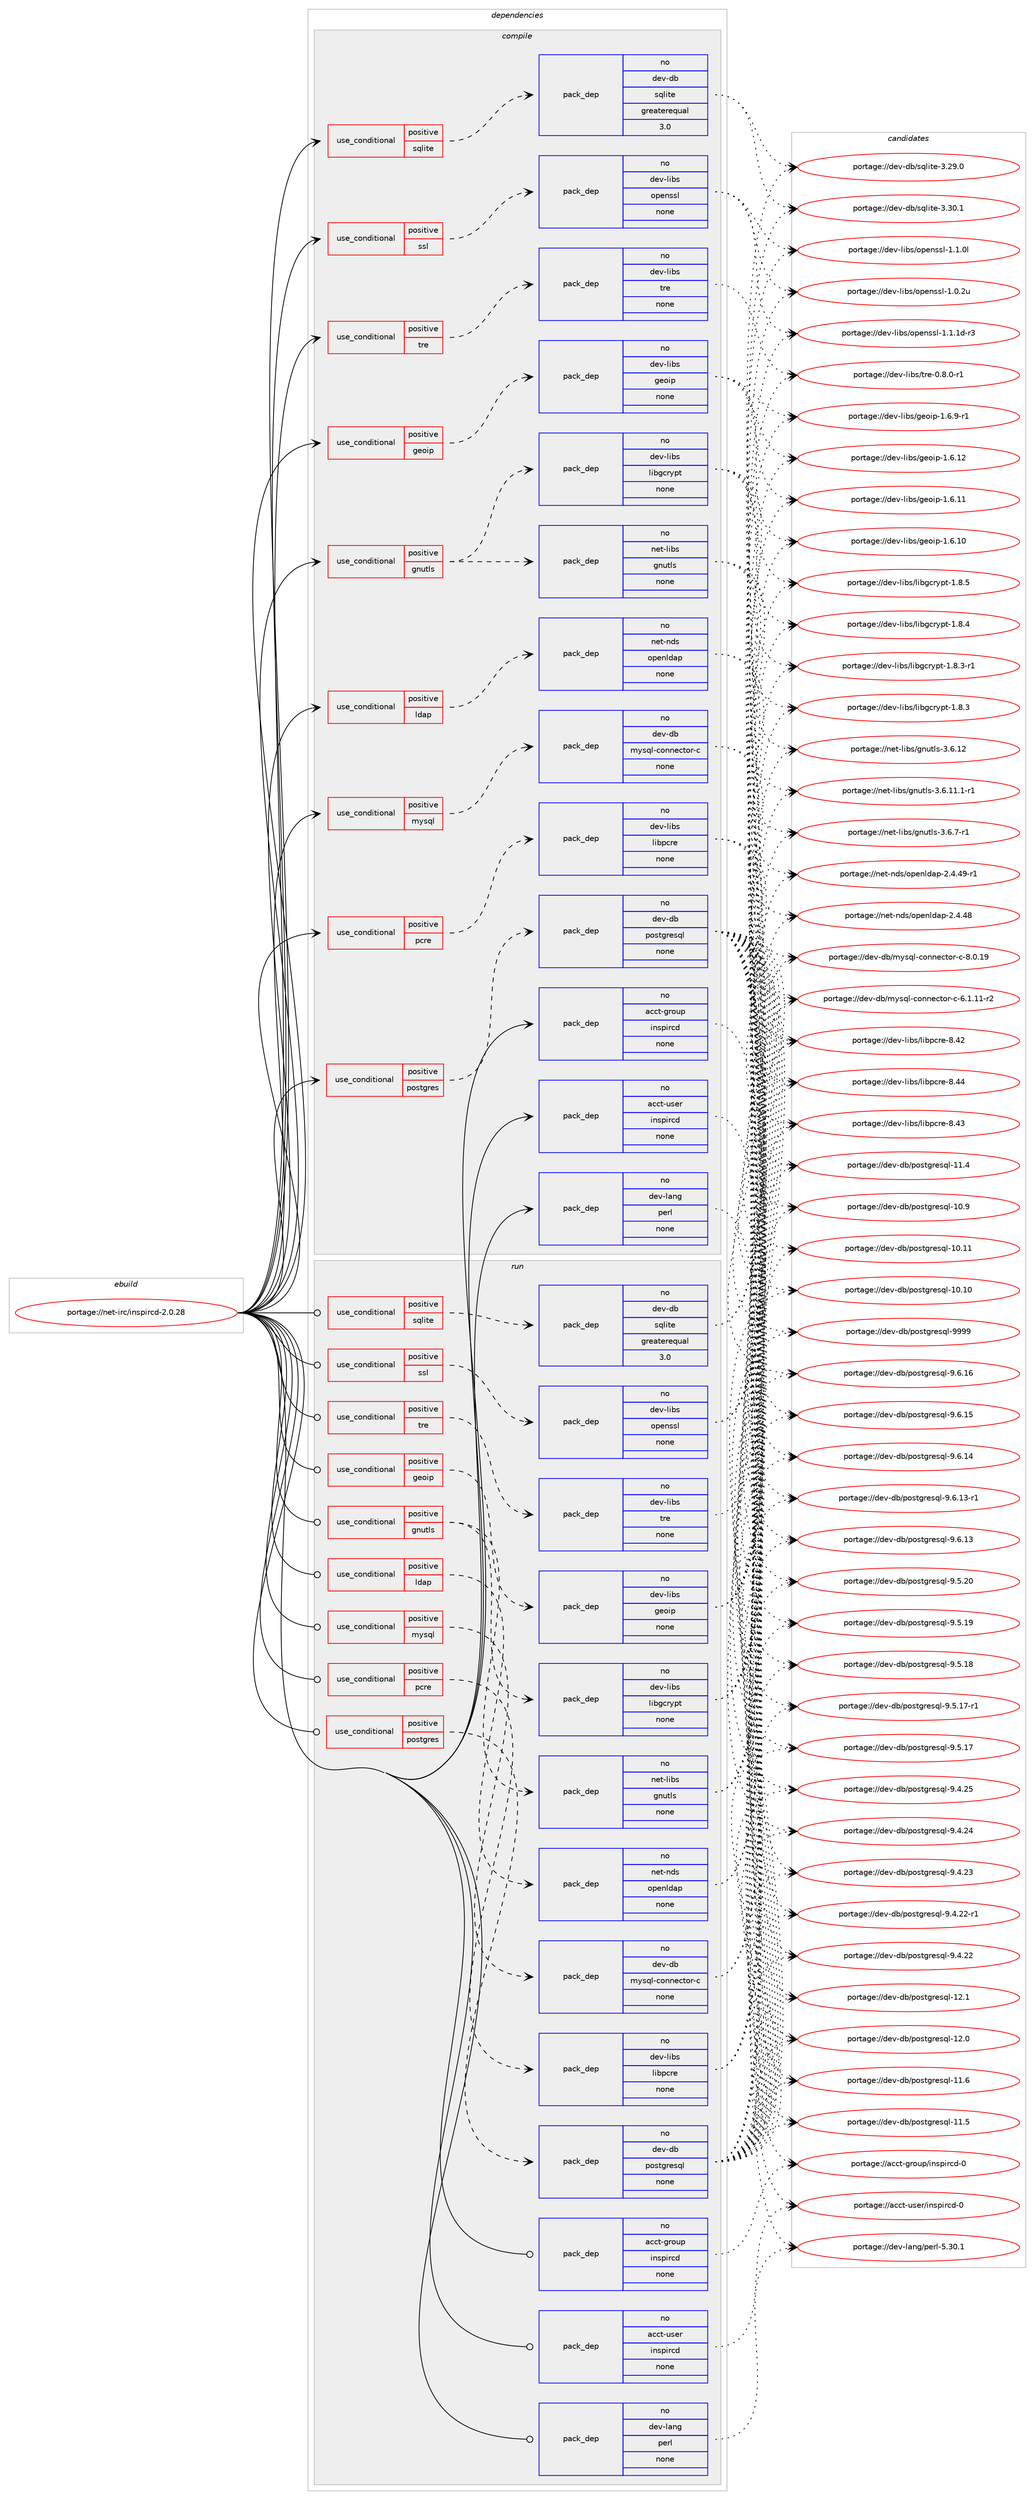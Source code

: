 digraph prolog {

# *************
# Graph options
# *************

newrank=true;
concentrate=true;
compound=true;
graph [rankdir=LR,fontname=Helvetica,fontsize=10,ranksep=1.5];#, ranksep=2.5, nodesep=0.2];
edge  [arrowhead=vee];
node  [fontname=Helvetica,fontsize=10];

# **********
# The ebuild
# **********

subgraph cluster_leftcol {
color=gray;
rank=same;
label=<<i>ebuild</i>>;
id [label="portage://net-irc/inspircd-2.0.28", color=red, width=4, href="../net-irc/inspircd-2.0.28.svg"];
}

# ****************
# The dependencies
# ****************

subgraph cluster_midcol {
color=gray;
label=<<i>dependencies</i>>;
subgraph cluster_compile {
fillcolor="#eeeeee";
style=filled;
label=<<i>compile</i>>;
subgraph cond31102 {
dependency143105 [label=<<TABLE BORDER="0" CELLBORDER="1" CELLSPACING="0" CELLPADDING="4"><TR><TD ROWSPAN="3" CELLPADDING="10">use_conditional</TD></TR><TR><TD>positive</TD></TR><TR><TD>geoip</TD></TR></TABLE>>, shape=none, color=red];
subgraph pack109653 {
dependency143106 [label=<<TABLE BORDER="0" CELLBORDER="1" CELLSPACING="0" CELLPADDING="4" WIDTH="220"><TR><TD ROWSPAN="6" CELLPADDING="30">pack_dep</TD></TR><TR><TD WIDTH="110">no</TD></TR><TR><TD>dev-libs</TD></TR><TR><TD>geoip</TD></TR><TR><TD>none</TD></TR><TR><TD></TD></TR></TABLE>>, shape=none, color=blue];
}
dependency143105:e -> dependency143106:w [weight=20,style="dashed",arrowhead="vee"];
}
id:e -> dependency143105:w [weight=20,style="solid",arrowhead="vee"];
subgraph cond31103 {
dependency143107 [label=<<TABLE BORDER="0" CELLBORDER="1" CELLSPACING="0" CELLPADDING="4"><TR><TD ROWSPAN="3" CELLPADDING="10">use_conditional</TD></TR><TR><TD>positive</TD></TR><TR><TD>gnutls</TD></TR></TABLE>>, shape=none, color=red];
subgraph pack109654 {
dependency143108 [label=<<TABLE BORDER="0" CELLBORDER="1" CELLSPACING="0" CELLPADDING="4" WIDTH="220"><TR><TD ROWSPAN="6" CELLPADDING="30">pack_dep</TD></TR><TR><TD WIDTH="110">no</TD></TR><TR><TD>net-libs</TD></TR><TR><TD>gnutls</TD></TR><TR><TD>none</TD></TR><TR><TD></TD></TR></TABLE>>, shape=none, color=blue];
}
dependency143107:e -> dependency143108:w [weight=20,style="dashed",arrowhead="vee"];
subgraph pack109655 {
dependency143109 [label=<<TABLE BORDER="0" CELLBORDER="1" CELLSPACING="0" CELLPADDING="4" WIDTH="220"><TR><TD ROWSPAN="6" CELLPADDING="30">pack_dep</TD></TR><TR><TD WIDTH="110">no</TD></TR><TR><TD>dev-libs</TD></TR><TR><TD>libgcrypt</TD></TR><TR><TD>none</TD></TR><TR><TD></TD></TR></TABLE>>, shape=none, color=blue];
}
dependency143107:e -> dependency143109:w [weight=20,style="dashed",arrowhead="vee"];
}
id:e -> dependency143107:w [weight=20,style="solid",arrowhead="vee"];
subgraph cond31104 {
dependency143110 [label=<<TABLE BORDER="0" CELLBORDER="1" CELLSPACING="0" CELLPADDING="4"><TR><TD ROWSPAN="3" CELLPADDING="10">use_conditional</TD></TR><TR><TD>positive</TD></TR><TR><TD>ldap</TD></TR></TABLE>>, shape=none, color=red];
subgraph pack109656 {
dependency143111 [label=<<TABLE BORDER="0" CELLBORDER="1" CELLSPACING="0" CELLPADDING="4" WIDTH="220"><TR><TD ROWSPAN="6" CELLPADDING="30">pack_dep</TD></TR><TR><TD WIDTH="110">no</TD></TR><TR><TD>net-nds</TD></TR><TR><TD>openldap</TD></TR><TR><TD>none</TD></TR><TR><TD></TD></TR></TABLE>>, shape=none, color=blue];
}
dependency143110:e -> dependency143111:w [weight=20,style="dashed",arrowhead="vee"];
}
id:e -> dependency143110:w [weight=20,style="solid",arrowhead="vee"];
subgraph cond31105 {
dependency143112 [label=<<TABLE BORDER="0" CELLBORDER="1" CELLSPACING="0" CELLPADDING="4"><TR><TD ROWSPAN="3" CELLPADDING="10">use_conditional</TD></TR><TR><TD>positive</TD></TR><TR><TD>mysql</TD></TR></TABLE>>, shape=none, color=red];
subgraph pack109657 {
dependency143113 [label=<<TABLE BORDER="0" CELLBORDER="1" CELLSPACING="0" CELLPADDING="4" WIDTH="220"><TR><TD ROWSPAN="6" CELLPADDING="30">pack_dep</TD></TR><TR><TD WIDTH="110">no</TD></TR><TR><TD>dev-db</TD></TR><TR><TD>mysql-connector-c</TD></TR><TR><TD>none</TD></TR><TR><TD></TD></TR></TABLE>>, shape=none, color=blue];
}
dependency143112:e -> dependency143113:w [weight=20,style="dashed",arrowhead="vee"];
}
id:e -> dependency143112:w [weight=20,style="solid",arrowhead="vee"];
subgraph cond31106 {
dependency143114 [label=<<TABLE BORDER="0" CELLBORDER="1" CELLSPACING="0" CELLPADDING="4"><TR><TD ROWSPAN="3" CELLPADDING="10">use_conditional</TD></TR><TR><TD>positive</TD></TR><TR><TD>pcre</TD></TR></TABLE>>, shape=none, color=red];
subgraph pack109658 {
dependency143115 [label=<<TABLE BORDER="0" CELLBORDER="1" CELLSPACING="0" CELLPADDING="4" WIDTH="220"><TR><TD ROWSPAN="6" CELLPADDING="30">pack_dep</TD></TR><TR><TD WIDTH="110">no</TD></TR><TR><TD>dev-libs</TD></TR><TR><TD>libpcre</TD></TR><TR><TD>none</TD></TR><TR><TD></TD></TR></TABLE>>, shape=none, color=blue];
}
dependency143114:e -> dependency143115:w [weight=20,style="dashed",arrowhead="vee"];
}
id:e -> dependency143114:w [weight=20,style="solid",arrowhead="vee"];
subgraph cond31107 {
dependency143116 [label=<<TABLE BORDER="0" CELLBORDER="1" CELLSPACING="0" CELLPADDING="4"><TR><TD ROWSPAN="3" CELLPADDING="10">use_conditional</TD></TR><TR><TD>positive</TD></TR><TR><TD>postgres</TD></TR></TABLE>>, shape=none, color=red];
subgraph pack109659 {
dependency143117 [label=<<TABLE BORDER="0" CELLBORDER="1" CELLSPACING="0" CELLPADDING="4" WIDTH="220"><TR><TD ROWSPAN="6" CELLPADDING="30">pack_dep</TD></TR><TR><TD WIDTH="110">no</TD></TR><TR><TD>dev-db</TD></TR><TR><TD>postgresql</TD></TR><TR><TD>none</TD></TR><TR><TD></TD></TR></TABLE>>, shape=none, color=blue];
}
dependency143116:e -> dependency143117:w [weight=20,style="dashed",arrowhead="vee"];
}
id:e -> dependency143116:w [weight=20,style="solid",arrowhead="vee"];
subgraph cond31108 {
dependency143118 [label=<<TABLE BORDER="0" CELLBORDER="1" CELLSPACING="0" CELLPADDING="4"><TR><TD ROWSPAN="3" CELLPADDING="10">use_conditional</TD></TR><TR><TD>positive</TD></TR><TR><TD>sqlite</TD></TR></TABLE>>, shape=none, color=red];
subgraph pack109660 {
dependency143119 [label=<<TABLE BORDER="0" CELLBORDER="1" CELLSPACING="0" CELLPADDING="4" WIDTH="220"><TR><TD ROWSPAN="6" CELLPADDING="30">pack_dep</TD></TR><TR><TD WIDTH="110">no</TD></TR><TR><TD>dev-db</TD></TR><TR><TD>sqlite</TD></TR><TR><TD>greaterequal</TD></TR><TR><TD>3.0</TD></TR></TABLE>>, shape=none, color=blue];
}
dependency143118:e -> dependency143119:w [weight=20,style="dashed",arrowhead="vee"];
}
id:e -> dependency143118:w [weight=20,style="solid",arrowhead="vee"];
subgraph cond31109 {
dependency143120 [label=<<TABLE BORDER="0" CELLBORDER="1" CELLSPACING="0" CELLPADDING="4"><TR><TD ROWSPAN="3" CELLPADDING="10">use_conditional</TD></TR><TR><TD>positive</TD></TR><TR><TD>ssl</TD></TR></TABLE>>, shape=none, color=red];
subgraph pack109661 {
dependency143121 [label=<<TABLE BORDER="0" CELLBORDER="1" CELLSPACING="0" CELLPADDING="4" WIDTH="220"><TR><TD ROWSPAN="6" CELLPADDING="30">pack_dep</TD></TR><TR><TD WIDTH="110">no</TD></TR><TR><TD>dev-libs</TD></TR><TR><TD>openssl</TD></TR><TR><TD>none</TD></TR><TR><TD></TD></TR></TABLE>>, shape=none, color=blue];
}
dependency143120:e -> dependency143121:w [weight=20,style="dashed",arrowhead="vee"];
}
id:e -> dependency143120:w [weight=20,style="solid",arrowhead="vee"];
subgraph cond31110 {
dependency143122 [label=<<TABLE BORDER="0" CELLBORDER="1" CELLSPACING="0" CELLPADDING="4"><TR><TD ROWSPAN="3" CELLPADDING="10">use_conditional</TD></TR><TR><TD>positive</TD></TR><TR><TD>tre</TD></TR></TABLE>>, shape=none, color=red];
subgraph pack109662 {
dependency143123 [label=<<TABLE BORDER="0" CELLBORDER="1" CELLSPACING="0" CELLPADDING="4" WIDTH="220"><TR><TD ROWSPAN="6" CELLPADDING="30">pack_dep</TD></TR><TR><TD WIDTH="110">no</TD></TR><TR><TD>dev-libs</TD></TR><TR><TD>tre</TD></TR><TR><TD>none</TD></TR><TR><TD></TD></TR></TABLE>>, shape=none, color=blue];
}
dependency143122:e -> dependency143123:w [weight=20,style="dashed",arrowhead="vee"];
}
id:e -> dependency143122:w [weight=20,style="solid",arrowhead="vee"];
subgraph pack109663 {
dependency143124 [label=<<TABLE BORDER="0" CELLBORDER="1" CELLSPACING="0" CELLPADDING="4" WIDTH="220"><TR><TD ROWSPAN="6" CELLPADDING="30">pack_dep</TD></TR><TR><TD WIDTH="110">no</TD></TR><TR><TD>acct-group</TD></TR><TR><TD>inspircd</TD></TR><TR><TD>none</TD></TR><TR><TD></TD></TR></TABLE>>, shape=none, color=blue];
}
id:e -> dependency143124:w [weight=20,style="solid",arrowhead="vee"];
subgraph pack109664 {
dependency143125 [label=<<TABLE BORDER="0" CELLBORDER="1" CELLSPACING="0" CELLPADDING="4" WIDTH="220"><TR><TD ROWSPAN="6" CELLPADDING="30">pack_dep</TD></TR><TR><TD WIDTH="110">no</TD></TR><TR><TD>acct-user</TD></TR><TR><TD>inspircd</TD></TR><TR><TD>none</TD></TR><TR><TD></TD></TR></TABLE>>, shape=none, color=blue];
}
id:e -> dependency143125:w [weight=20,style="solid",arrowhead="vee"];
subgraph pack109665 {
dependency143126 [label=<<TABLE BORDER="0" CELLBORDER="1" CELLSPACING="0" CELLPADDING="4" WIDTH="220"><TR><TD ROWSPAN="6" CELLPADDING="30">pack_dep</TD></TR><TR><TD WIDTH="110">no</TD></TR><TR><TD>dev-lang</TD></TR><TR><TD>perl</TD></TR><TR><TD>none</TD></TR><TR><TD></TD></TR></TABLE>>, shape=none, color=blue];
}
id:e -> dependency143126:w [weight=20,style="solid",arrowhead="vee"];
}
subgraph cluster_compileandrun {
fillcolor="#eeeeee";
style=filled;
label=<<i>compile and run</i>>;
}
subgraph cluster_run {
fillcolor="#eeeeee";
style=filled;
label=<<i>run</i>>;
subgraph cond31111 {
dependency143127 [label=<<TABLE BORDER="0" CELLBORDER="1" CELLSPACING="0" CELLPADDING="4"><TR><TD ROWSPAN="3" CELLPADDING="10">use_conditional</TD></TR><TR><TD>positive</TD></TR><TR><TD>geoip</TD></TR></TABLE>>, shape=none, color=red];
subgraph pack109666 {
dependency143128 [label=<<TABLE BORDER="0" CELLBORDER="1" CELLSPACING="0" CELLPADDING="4" WIDTH="220"><TR><TD ROWSPAN="6" CELLPADDING="30">pack_dep</TD></TR><TR><TD WIDTH="110">no</TD></TR><TR><TD>dev-libs</TD></TR><TR><TD>geoip</TD></TR><TR><TD>none</TD></TR><TR><TD></TD></TR></TABLE>>, shape=none, color=blue];
}
dependency143127:e -> dependency143128:w [weight=20,style="dashed",arrowhead="vee"];
}
id:e -> dependency143127:w [weight=20,style="solid",arrowhead="odot"];
subgraph cond31112 {
dependency143129 [label=<<TABLE BORDER="0" CELLBORDER="1" CELLSPACING="0" CELLPADDING="4"><TR><TD ROWSPAN="3" CELLPADDING="10">use_conditional</TD></TR><TR><TD>positive</TD></TR><TR><TD>gnutls</TD></TR></TABLE>>, shape=none, color=red];
subgraph pack109667 {
dependency143130 [label=<<TABLE BORDER="0" CELLBORDER="1" CELLSPACING="0" CELLPADDING="4" WIDTH="220"><TR><TD ROWSPAN="6" CELLPADDING="30">pack_dep</TD></TR><TR><TD WIDTH="110">no</TD></TR><TR><TD>net-libs</TD></TR><TR><TD>gnutls</TD></TR><TR><TD>none</TD></TR><TR><TD></TD></TR></TABLE>>, shape=none, color=blue];
}
dependency143129:e -> dependency143130:w [weight=20,style="dashed",arrowhead="vee"];
subgraph pack109668 {
dependency143131 [label=<<TABLE BORDER="0" CELLBORDER="1" CELLSPACING="0" CELLPADDING="4" WIDTH="220"><TR><TD ROWSPAN="6" CELLPADDING="30">pack_dep</TD></TR><TR><TD WIDTH="110">no</TD></TR><TR><TD>dev-libs</TD></TR><TR><TD>libgcrypt</TD></TR><TR><TD>none</TD></TR><TR><TD></TD></TR></TABLE>>, shape=none, color=blue];
}
dependency143129:e -> dependency143131:w [weight=20,style="dashed",arrowhead="vee"];
}
id:e -> dependency143129:w [weight=20,style="solid",arrowhead="odot"];
subgraph cond31113 {
dependency143132 [label=<<TABLE BORDER="0" CELLBORDER="1" CELLSPACING="0" CELLPADDING="4"><TR><TD ROWSPAN="3" CELLPADDING="10">use_conditional</TD></TR><TR><TD>positive</TD></TR><TR><TD>ldap</TD></TR></TABLE>>, shape=none, color=red];
subgraph pack109669 {
dependency143133 [label=<<TABLE BORDER="0" CELLBORDER="1" CELLSPACING="0" CELLPADDING="4" WIDTH="220"><TR><TD ROWSPAN="6" CELLPADDING="30">pack_dep</TD></TR><TR><TD WIDTH="110">no</TD></TR><TR><TD>net-nds</TD></TR><TR><TD>openldap</TD></TR><TR><TD>none</TD></TR><TR><TD></TD></TR></TABLE>>, shape=none, color=blue];
}
dependency143132:e -> dependency143133:w [weight=20,style="dashed",arrowhead="vee"];
}
id:e -> dependency143132:w [weight=20,style="solid",arrowhead="odot"];
subgraph cond31114 {
dependency143134 [label=<<TABLE BORDER="0" CELLBORDER="1" CELLSPACING="0" CELLPADDING="4"><TR><TD ROWSPAN="3" CELLPADDING="10">use_conditional</TD></TR><TR><TD>positive</TD></TR><TR><TD>mysql</TD></TR></TABLE>>, shape=none, color=red];
subgraph pack109670 {
dependency143135 [label=<<TABLE BORDER="0" CELLBORDER="1" CELLSPACING="0" CELLPADDING="4" WIDTH="220"><TR><TD ROWSPAN="6" CELLPADDING="30">pack_dep</TD></TR><TR><TD WIDTH="110">no</TD></TR><TR><TD>dev-db</TD></TR><TR><TD>mysql-connector-c</TD></TR><TR><TD>none</TD></TR><TR><TD></TD></TR></TABLE>>, shape=none, color=blue];
}
dependency143134:e -> dependency143135:w [weight=20,style="dashed",arrowhead="vee"];
}
id:e -> dependency143134:w [weight=20,style="solid",arrowhead="odot"];
subgraph cond31115 {
dependency143136 [label=<<TABLE BORDER="0" CELLBORDER="1" CELLSPACING="0" CELLPADDING="4"><TR><TD ROWSPAN="3" CELLPADDING="10">use_conditional</TD></TR><TR><TD>positive</TD></TR><TR><TD>pcre</TD></TR></TABLE>>, shape=none, color=red];
subgraph pack109671 {
dependency143137 [label=<<TABLE BORDER="0" CELLBORDER="1" CELLSPACING="0" CELLPADDING="4" WIDTH="220"><TR><TD ROWSPAN="6" CELLPADDING="30">pack_dep</TD></TR><TR><TD WIDTH="110">no</TD></TR><TR><TD>dev-libs</TD></TR><TR><TD>libpcre</TD></TR><TR><TD>none</TD></TR><TR><TD></TD></TR></TABLE>>, shape=none, color=blue];
}
dependency143136:e -> dependency143137:w [weight=20,style="dashed",arrowhead="vee"];
}
id:e -> dependency143136:w [weight=20,style="solid",arrowhead="odot"];
subgraph cond31116 {
dependency143138 [label=<<TABLE BORDER="0" CELLBORDER="1" CELLSPACING="0" CELLPADDING="4"><TR><TD ROWSPAN="3" CELLPADDING="10">use_conditional</TD></TR><TR><TD>positive</TD></TR><TR><TD>postgres</TD></TR></TABLE>>, shape=none, color=red];
subgraph pack109672 {
dependency143139 [label=<<TABLE BORDER="0" CELLBORDER="1" CELLSPACING="0" CELLPADDING="4" WIDTH="220"><TR><TD ROWSPAN="6" CELLPADDING="30">pack_dep</TD></TR><TR><TD WIDTH="110">no</TD></TR><TR><TD>dev-db</TD></TR><TR><TD>postgresql</TD></TR><TR><TD>none</TD></TR><TR><TD></TD></TR></TABLE>>, shape=none, color=blue];
}
dependency143138:e -> dependency143139:w [weight=20,style="dashed",arrowhead="vee"];
}
id:e -> dependency143138:w [weight=20,style="solid",arrowhead="odot"];
subgraph cond31117 {
dependency143140 [label=<<TABLE BORDER="0" CELLBORDER="1" CELLSPACING="0" CELLPADDING="4"><TR><TD ROWSPAN="3" CELLPADDING="10">use_conditional</TD></TR><TR><TD>positive</TD></TR><TR><TD>sqlite</TD></TR></TABLE>>, shape=none, color=red];
subgraph pack109673 {
dependency143141 [label=<<TABLE BORDER="0" CELLBORDER="1" CELLSPACING="0" CELLPADDING="4" WIDTH="220"><TR><TD ROWSPAN="6" CELLPADDING="30">pack_dep</TD></TR><TR><TD WIDTH="110">no</TD></TR><TR><TD>dev-db</TD></TR><TR><TD>sqlite</TD></TR><TR><TD>greaterequal</TD></TR><TR><TD>3.0</TD></TR></TABLE>>, shape=none, color=blue];
}
dependency143140:e -> dependency143141:w [weight=20,style="dashed",arrowhead="vee"];
}
id:e -> dependency143140:w [weight=20,style="solid",arrowhead="odot"];
subgraph cond31118 {
dependency143142 [label=<<TABLE BORDER="0" CELLBORDER="1" CELLSPACING="0" CELLPADDING="4"><TR><TD ROWSPAN="3" CELLPADDING="10">use_conditional</TD></TR><TR><TD>positive</TD></TR><TR><TD>ssl</TD></TR></TABLE>>, shape=none, color=red];
subgraph pack109674 {
dependency143143 [label=<<TABLE BORDER="0" CELLBORDER="1" CELLSPACING="0" CELLPADDING="4" WIDTH="220"><TR><TD ROWSPAN="6" CELLPADDING="30">pack_dep</TD></TR><TR><TD WIDTH="110">no</TD></TR><TR><TD>dev-libs</TD></TR><TR><TD>openssl</TD></TR><TR><TD>none</TD></TR><TR><TD></TD></TR></TABLE>>, shape=none, color=blue];
}
dependency143142:e -> dependency143143:w [weight=20,style="dashed",arrowhead="vee"];
}
id:e -> dependency143142:w [weight=20,style="solid",arrowhead="odot"];
subgraph cond31119 {
dependency143144 [label=<<TABLE BORDER="0" CELLBORDER="1" CELLSPACING="0" CELLPADDING="4"><TR><TD ROWSPAN="3" CELLPADDING="10">use_conditional</TD></TR><TR><TD>positive</TD></TR><TR><TD>tre</TD></TR></TABLE>>, shape=none, color=red];
subgraph pack109675 {
dependency143145 [label=<<TABLE BORDER="0" CELLBORDER="1" CELLSPACING="0" CELLPADDING="4" WIDTH="220"><TR><TD ROWSPAN="6" CELLPADDING="30">pack_dep</TD></TR><TR><TD WIDTH="110">no</TD></TR><TR><TD>dev-libs</TD></TR><TR><TD>tre</TD></TR><TR><TD>none</TD></TR><TR><TD></TD></TR></TABLE>>, shape=none, color=blue];
}
dependency143144:e -> dependency143145:w [weight=20,style="dashed",arrowhead="vee"];
}
id:e -> dependency143144:w [weight=20,style="solid",arrowhead="odot"];
subgraph pack109676 {
dependency143146 [label=<<TABLE BORDER="0" CELLBORDER="1" CELLSPACING="0" CELLPADDING="4" WIDTH="220"><TR><TD ROWSPAN="6" CELLPADDING="30">pack_dep</TD></TR><TR><TD WIDTH="110">no</TD></TR><TR><TD>acct-group</TD></TR><TR><TD>inspircd</TD></TR><TR><TD>none</TD></TR><TR><TD></TD></TR></TABLE>>, shape=none, color=blue];
}
id:e -> dependency143146:w [weight=20,style="solid",arrowhead="odot"];
subgraph pack109677 {
dependency143147 [label=<<TABLE BORDER="0" CELLBORDER="1" CELLSPACING="0" CELLPADDING="4" WIDTH="220"><TR><TD ROWSPAN="6" CELLPADDING="30">pack_dep</TD></TR><TR><TD WIDTH="110">no</TD></TR><TR><TD>acct-user</TD></TR><TR><TD>inspircd</TD></TR><TR><TD>none</TD></TR><TR><TD></TD></TR></TABLE>>, shape=none, color=blue];
}
id:e -> dependency143147:w [weight=20,style="solid",arrowhead="odot"];
subgraph pack109678 {
dependency143148 [label=<<TABLE BORDER="0" CELLBORDER="1" CELLSPACING="0" CELLPADDING="4" WIDTH="220"><TR><TD ROWSPAN="6" CELLPADDING="30">pack_dep</TD></TR><TR><TD WIDTH="110">no</TD></TR><TR><TD>dev-lang</TD></TR><TR><TD>perl</TD></TR><TR><TD>none</TD></TR><TR><TD></TD></TR></TABLE>>, shape=none, color=blue];
}
id:e -> dependency143148:w [weight=20,style="solid",arrowhead="odot"];
}
}

# **************
# The candidates
# **************

subgraph cluster_choices {
rank=same;
color=gray;
label=<<i>candidates</i>>;

subgraph choice109653 {
color=black;
nodesep=1;
choice1001011184510810598115471031011111051124549465446574511449 [label="portage://dev-libs/geoip-1.6.9-r1", color=red, width=4,href="../dev-libs/geoip-1.6.9-r1.svg"];
choice10010111845108105981154710310111110511245494654464950 [label="portage://dev-libs/geoip-1.6.12", color=red, width=4,href="../dev-libs/geoip-1.6.12.svg"];
choice10010111845108105981154710310111110511245494654464949 [label="portage://dev-libs/geoip-1.6.11", color=red, width=4,href="../dev-libs/geoip-1.6.11.svg"];
choice10010111845108105981154710310111110511245494654464948 [label="portage://dev-libs/geoip-1.6.10", color=red, width=4,href="../dev-libs/geoip-1.6.10.svg"];
dependency143106:e -> choice1001011184510810598115471031011111051124549465446574511449:w [style=dotted,weight="100"];
dependency143106:e -> choice10010111845108105981154710310111110511245494654464950:w [style=dotted,weight="100"];
dependency143106:e -> choice10010111845108105981154710310111110511245494654464949:w [style=dotted,weight="100"];
dependency143106:e -> choice10010111845108105981154710310111110511245494654464948:w [style=dotted,weight="100"];
}
subgraph choice109654 {
color=black;
nodesep=1;
choice1101011164510810598115471031101171161081154551465446554511449 [label="portage://net-libs/gnutls-3.6.7-r1", color=red, width=4,href="../net-libs/gnutls-3.6.7-r1.svg"];
choice11010111645108105981154710311011711610811545514654464950 [label="portage://net-libs/gnutls-3.6.12", color=red, width=4,href="../net-libs/gnutls-3.6.12.svg"];
choice1101011164510810598115471031101171161081154551465446494946494511449 [label="portage://net-libs/gnutls-3.6.11.1-r1", color=red, width=4,href="../net-libs/gnutls-3.6.11.1-r1.svg"];
dependency143108:e -> choice1101011164510810598115471031101171161081154551465446554511449:w [style=dotted,weight="100"];
dependency143108:e -> choice11010111645108105981154710311011711610811545514654464950:w [style=dotted,weight="100"];
dependency143108:e -> choice1101011164510810598115471031101171161081154551465446494946494511449:w [style=dotted,weight="100"];
}
subgraph choice109655 {
color=black;
nodesep=1;
choice1001011184510810598115471081059810399114121112116454946564653 [label="portage://dev-libs/libgcrypt-1.8.5", color=red, width=4,href="../dev-libs/libgcrypt-1.8.5.svg"];
choice1001011184510810598115471081059810399114121112116454946564652 [label="portage://dev-libs/libgcrypt-1.8.4", color=red, width=4,href="../dev-libs/libgcrypt-1.8.4.svg"];
choice10010111845108105981154710810598103991141211121164549465646514511449 [label="portage://dev-libs/libgcrypt-1.8.3-r1", color=red, width=4,href="../dev-libs/libgcrypt-1.8.3-r1.svg"];
choice1001011184510810598115471081059810399114121112116454946564651 [label="portage://dev-libs/libgcrypt-1.8.3", color=red, width=4,href="../dev-libs/libgcrypt-1.8.3.svg"];
dependency143109:e -> choice1001011184510810598115471081059810399114121112116454946564653:w [style=dotted,weight="100"];
dependency143109:e -> choice1001011184510810598115471081059810399114121112116454946564652:w [style=dotted,weight="100"];
dependency143109:e -> choice10010111845108105981154710810598103991141211121164549465646514511449:w [style=dotted,weight="100"];
dependency143109:e -> choice1001011184510810598115471081059810399114121112116454946564651:w [style=dotted,weight="100"];
}
subgraph choice109656 {
color=black;
nodesep=1;
choice110101116451101001154711111210111010810097112455046524652574511449 [label="portage://net-nds/openldap-2.4.49-r1", color=red, width=4,href="../net-nds/openldap-2.4.49-r1.svg"];
choice11010111645110100115471111121011101081009711245504652465256 [label="portage://net-nds/openldap-2.4.48", color=red, width=4,href="../net-nds/openldap-2.4.48.svg"];
dependency143111:e -> choice110101116451101001154711111210111010810097112455046524652574511449:w [style=dotted,weight="100"];
dependency143111:e -> choice11010111645110100115471111121011101081009711245504652465256:w [style=dotted,weight="100"];
}
subgraph choice109657 {
color=black;
nodesep=1;
choice100101118451009847109121115113108459911111011010199116111114459945564648464957 [label="portage://dev-db/mysql-connector-c-8.0.19", color=red, width=4,href="../dev-db/mysql-connector-c-8.0.19.svg"];
choice1001011184510098471091211151131084599111110110101991161111144599455446494649494511450 [label="portage://dev-db/mysql-connector-c-6.1.11-r2", color=red, width=4,href="../dev-db/mysql-connector-c-6.1.11-r2.svg"];
dependency143113:e -> choice100101118451009847109121115113108459911111011010199116111114459945564648464957:w [style=dotted,weight="100"];
dependency143113:e -> choice1001011184510098471091211151131084599111110110101991161111144599455446494649494511450:w [style=dotted,weight="100"];
}
subgraph choice109658 {
color=black;
nodesep=1;
choice10010111845108105981154710810598112991141014556465252 [label="portage://dev-libs/libpcre-8.44", color=red, width=4,href="../dev-libs/libpcre-8.44.svg"];
choice10010111845108105981154710810598112991141014556465251 [label="portage://dev-libs/libpcre-8.43", color=red, width=4,href="../dev-libs/libpcre-8.43.svg"];
choice10010111845108105981154710810598112991141014556465250 [label="portage://dev-libs/libpcre-8.42", color=red, width=4,href="../dev-libs/libpcre-8.42.svg"];
dependency143115:e -> choice10010111845108105981154710810598112991141014556465252:w [style=dotted,weight="100"];
dependency143115:e -> choice10010111845108105981154710810598112991141014556465251:w [style=dotted,weight="100"];
dependency143115:e -> choice10010111845108105981154710810598112991141014556465250:w [style=dotted,weight="100"];
}
subgraph choice109659 {
color=black;
nodesep=1;
choice1001011184510098471121111151161031141011151131084557575757 [label="portage://dev-db/postgresql-9999", color=red, width=4,href="../dev-db/postgresql-9999.svg"];
choice10010111845100984711211111511610311410111511310845574654464954 [label="portage://dev-db/postgresql-9.6.16", color=red, width=4,href="../dev-db/postgresql-9.6.16.svg"];
choice10010111845100984711211111511610311410111511310845574654464953 [label="portage://dev-db/postgresql-9.6.15", color=red, width=4,href="../dev-db/postgresql-9.6.15.svg"];
choice10010111845100984711211111511610311410111511310845574654464952 [label="portage://dev-db/postgresql-9.6.14", color=red, width=4,href="../dev-db/postgresql-9.6.14.svg"];
choice100101118451009847112111115116103114101115113108455746544649514511449 [label="portage://dev-db/postgresql-9.6.13-r1", color=red, width=4,href="../dev-db/postgresql-9.6.13-r1.svg"];
choice10010111845100984711211111511610311410111511310845574654464951 [label="portage://dev-db/postgresql-9.6.13", color=red, width=4,href="../dev-db/postgresql-9.6.13.svg"];
choice10010111845100984711211111511610311410111511310845574653465048 [label="portage://dev-db/postgresql-9.5.20", color=red, width=4,href="../dev-db/postgresql-9.5.20.svg"];
choice10010111845100984711211111511610311410111511310845574653464957 [label="portage://dev-db/postgresql-9.5.19", color=red, width=4,href="../dev-db/postgresql-9.5.19.svg"];
choice10010111845100984711211111511610311410111511310845574653464956 [label="portage://dev-db/postgresql-9.5.18", color=red, width=4,href="../dev-db/postgresql-9.5.18.svg"];
choice100101118451009847112111115116103114101115113108455746534649554511449 [label="portage://dev-db/postgresql-9.5.17-r1", color=red, width=4,href="../dev-db/postgresql-9.5.17-r1.svg"];
choice10010111845100984711211111511610311410111511310845574653464955 [label="portage://dev-db/postgresql-9.5.17", color=red, width=4,href="../dev-db/postgresql-9.5.17.svg"];
choice10010111845100984711211111511610311410111511310845574652465053 [label="portage://dev-db/postgresql-9.4.25", color=red, width=4,href="../dev-db/postgresql-9.4.25.svg"];
choice10010111845100984711211111511610311410111511310845574652465052 [label="portage://dev-db/postgresql-9.4.24", color=red, width=4,href="../dev-db/postgresql-9.4.24.svg"];
choice10010111845100984711211111511610311410111511310845574652465051 [label="portage://dev-db/postgresql-9.4.23", color=red, width=4,href="../dev-db/postgresql-9.4.23.svg"];
choice100101118451009847112111115116103114101115113108455746524650504511449 [label="portage://dev-db/postgresql-9.4.22-r1", color=red, width=4,href="../dev-db/postgresql-9.4.22-r1.svg"];
choice10010111845100984711211111511610311410111511310845574652465050 [label="portage://dev-db/postgresql-9.4.22", color=red, width=4,href="../dev-db/postgresql-9.4.22.svg"];
choice1001011184510098471121111151161031141011151131084549504649 [label="portage://dev-db/postgresql-12.1", color=red, width=4,href="../dev-db/postgresql-12.1.svg"];
choice1001011184510098471121111151161031141011151131084549504648 [label="portage://dev-db/postgresql-12.0", color=red, width=4,href="../dev-db/postgresql-12.0.svg"];
choice1001011184510098471121111151161031141011151131084549494654 [label="portage://dev-db/postgresql-11.6", color=red, width=4,href="../dev-db/postgresql-11.6.svg"];
choice1001011184510098471121111151161031141011151131084549494653 [label="portage://dev-db/postgresql-11.5", color=red, width=4,href="../dev-db/postgresql-11.5.svg"];
choice1001011184510098471121111151161031141011151131084549494652 [label="portage://dev-db/postgresql-11.4", color=red, width=4,href="../dev-db/postgresql-11.4.svg"];
choice1001011184510098471121111151161031141011151131084549484657 [label="portage://dev-db/postgresql-10.9", color=red, width=4,href="../dev-db/postgresql-10.9.svg"];
choice100101118451009847112111115116103114101115113108454948464949 [label="portage://dev-db/postgresql-10.11", color=red, width=4,href="../dev-db/postgresql-10.11.svg"];
choice100101118451009847112111115116103114101115113108454948464948 [label="portage://dev-db/postgresql-10.10", color=red, width=4,href="../dev-db/postgresql-10.10.svg"];
dependency143117:e -> choice1001011184510098471121111151161031141011151131084557575757:w [style=dotted,weight="100"];
dependency143117:e -> choice10010111845100984711211111511610311410111511310845574654464954:w [style=dotted,weight="100"];
dependency143117:e -> choice10010111845100984711211111511610311410111511310845574654464953:w [style=dotted,weight="100"];
dependency143117:e -> choice10010111845100984711211111511610311410111511310845574654464952:w [style=dotted,weight="100"];
dependency143117:e -> choice100101118451009847112111115116103114101115113108455746544649514511449:w [style=dotted,weight="100"];
dependency143117:e -> choice10010111845100984711211111511610311410111511310845574654464951:w [style=dotted,weight="100"];
dependency143117:e -> choice10010111845100984711211111511610311410111511310845574653465048:w [style=dotted,weight="100"];
dependency143117:e -> choice10010111845100984711211111511610311410111511310845574653464957:w [style=dotted,weight="100"];
dependency143117:e -> choice10010111845100984711211111511610311410111511310845574653464956:w [style=dotted,weight="100"];
dependency143117:e -> choice100101118451009847112111115116103114101115113108455746534649554511449:w [style=dotted,weight="100"];
dependency143117:e -> choice10010111845100984711211111511610311410111511310845574653464955:w [style=dotted,weight="100"];
dependency143117:e -> choice10010111845100984711211111511610311410111511310845574652465053:w [style=dotted,weight="100"];
dependency143117:e -> choice10010111845100984711211111511610311410111511310845574652465052:w [style=dotted,weight="100"];
dependency143117:e -> choice10010111845100984711211111511610311410111511310845574652465051:w [style=dotted,weight="100"];
dependency143117:e -> choice100101118451009847112111115116103114101115113108455746524650504511449:w [style=dotted,weight="100"];
dependency143117:e -> choice10010111845100984711211111511610311410111511310845574652465050:w [style=dotted,weight="100"];
dependency143117:e -> choice1001011184510098471121111151161031141011151131084549504649:w [style=dotted,weight="100"];
dependency143117:e -> choice1001011184510098471121111151161031141011151131084549504648:w [style=dotted,weight="100"];
dependency143117:e -> choice1001011184510098471121111151161031141011151131084549494654:w [style=dotted,weight="100"];
dependency143117:e -> choice1001011184510098471121111151161031141011151131084549494653:w [style=dotted,weight="100"];
dependency143117:e -> choice1001011184510098471121111151161031141011151131084549494652:w [style=dotted,weight="100"];
dependency143117:e -> choice1001011184510098471121111151161031141011151131084549484657:w [style=dotted,weight="100"];
dependency143117:e -> choice100101118451009847112111115116103114101115113108454948464949:w [style=dotted,weight="100"];
dependency143117:e -> choice100101118451009847112111115116103114101115113108454948464948:w [style=dotted,weight="100"];
}
subgraph choice109660 {
color=black;
nodesep=1;
choice10010111845100984711511310810511610145514651484649 [label="portage://dev-db/sqlite-3.30.1", color=red, width=4,href="../dev-db/sqlite-3.30.1.svg"];
choice10010111845100984711511310810511610145514650574648 [label="portage://dev-db/sqlite-3.29.0", color=red, width=4,href="../dev-db/sqlite-3.29.0.svg"];
dependency143119:e -> choice10010111845100984711511310810511610145514651484649:w [style=dotted,weight="100"];
dependency143119:e -> choice10010111845100984711511310810511610145514650574648:w [style=dotted,weight="100"];
}
subgraph choice109661 {
color=black;
nodesep=1;
choice1001011184510810598115471111121011101151151084549464946491004511451 [label="portage://dev-libs/openssl-1.1.1d-r3", color=red, width=4,href="../dev-libs/openssl-1.1.1d-r3.svg"];
choice100101118451081059811547111112101110115115108454946494648108 [label="portage://dev-libs/openssl-1.1.0l", color=red, width=4,href="../dev-libs/openssl-1.1.0l.svg"];
choice100101118451081059811547111112101110115115108454946484650117 [label="portage://dev-libs/openssl-1.0.2u", color=red, width=4,href="../dev-libs/openssl-1.0.2u.svg"];
dependency143121:e -> choice1001011184510810598115471111121011101151151084549464946491004511451:w [style=dotted,weight="100"];
dependency143121:e -> choice100101118451081059811547111112101110115115108454946494648108:w [style=dotted,weight="100"];
dependency143121:e -> choice100101118451081059811547111112101110115115108454946484650117:w [style=dotted,weight="100"];
}
subgraph choice109662 {
color=black;
nodesep=1;
choice1001011184510810598115471161141014548465646484511449 [label="portage://dev-libs/tre-0.8.0-r1", color=red, width=4,href="../dev-libs/tre-0.8.0-r1.svg"];
dependency143123:e -> choice1001011184510810598115471161141014548465646484511449:w [style=dotted,weight="100"];
}
subgraph choice109663 {
color=black;
nodesep=1;
choice9799991164510311411111711247105110115112105114991004548 [label="portage://acct-group/inspircd-0", color=red, width=4,href="../acct-group/inspircd-0.svg"];
dependency143124:e -> choice9799991164510311411111711247105110115112105114991004548:w [style=dotted,weight="100"];
}
subgraph choice109664 {
color=black;
nodesep=1;
choice9799991164511711510111447105110115112105114991004548 [label="portage://acct-user/inspircd-0", color=red, width=4,href="../acct-user/inspircd-0.svg"];
dependency143125:e -> choice9799991164511711510111447105110115112105114991004548:w [style=dotted,weight="100"];
}
subgraph choice109665 {
color=black;
nodesep=1;
choice10010111845108971101034711210111410845534651484649 [label="portage://dev-lang/perl-5.30.1", color=red, width=4,href="../dev-lang/perl-5.30.1.svg"];
dependency143126:e -> choice10010111845108971101034711210111410845534651484649:w [style=dotted,weight="100"];
}
subgraph choice109666 {
color=black;
nodesep=1;
choice1001011184510810598115471031011111051124549465446574511449 [label="portage://dev-libs/geoip-1.6.9-r1", color=red, width=4,href="../dev-libs/geoip-1.6.9-r1.svg"];
choice10010111845108105981154710310111110511245494654464950 [label="portage://dev-libs/geoip-1.6.12", color=red, width=4,href="../dev-libs/geoip-1.6.12.svg"];
choice10010111845108105981154710310111110511245494654464949 [label="portage://dev-libs/geoip-1.6.11", color=red, width=4,href="../dev-libs/geoip-1.6.11.svg"];
choice10010111845108105981154710310111110511245494654464948 [label="portage://dev-libs/geoip-1.6.10", color=red, width=4,href="../dev-libs/geoip-1.6.10.svg"];
dependency143128:e -> choice1001011184510810598115471031011111051124549465446574511449:w [style=dotted,weight="100"];
dependency143128:e -> choice10010111845108105981154710310111110511245494654464950:w [style=dotted,weight="100"];
dependency143128:e -> choice10010111845108105981154710310111110511245494654464949:w [style=dotted,weight="100"];
dependency143128:e -> choice10010111845108105981154710310111110511245494654464948:w [style=dotted,weight="100"];
}
subgraph choice109667 {
color=black;
nodesep=1;
choice1101011164510810598115471031101171161081154551465446554511449 [label="portage://net-libs/gnutls-3.6.7-r1", color=red, width=4,href="../net-libs/gnutls-3.6.7-r1.svg"];
choice11010111645108105981154710311011711610811545514654464950 [label="portage://net-libs/gnutls-3.6.12", color=red, width=4,href="../net-libs/gnutls-3.6.12.svg"];
choice1101011164510810598115471031101171161081154551465446494946494511449 [label="portage://net-libs/gnutls-3.6.11.1-r1", color=red, width=4,href="../net-libs/gnutls-3.6.11.1-r1.svg"];
dependency143130:e -> choice1101011164510810598115471031101171161081154551465446554511449:w [style=dotted,weight="100"];
dependency143130:e -> choice11010111645108105981154710311011711610811545514654464950:w [style=dotted,weight="100"];
dependency143130:e -> choice1101011164510810598115471031101171161081154551465446494946494511449:w [style=dotted,weight="100"];
}
subgraph choice109668 {
color=black;
nodesep=1;
choice1001011184510810598115471081059810399114121112116454946564653 [label="portage://dev-libs/libgcrypt-1.8.5", color=red, width=4,href="../dev-libs/libgcrypt-1.8.5.svg"];
choice1001011184510810598115471081059810399114121112116454946564652 [label="portage://dev-libs/libgcrypt-1.8.4", color=red, width=4,href="../dev-libs/libgcrypt-1.8.4.svg"];
choice10010111845108105981154710810598103991141211121164549465646514511449 [label="portage://dev-libs/libgcrypt-1.8.3-r1", color=red, width=4,href="../dev-libs/libgcrypt-1.8.3-r1.svg"];
choice1001011184510810598115471081059810399114121112116454946564651 [label="portage://dev-libs/libgcrypt-1.8.3", color=red, width=4,href="../dev-libs/libgcrypt-1.8.3.svg"];
dependency143131:e -> choice1001011184510810598115471081059810399114121112116454946564653:w [style=dotted,weight="100"];
dependency143131:e -> choice1001011184510810598115471081059810399114121112116454946564652:w [style=dotted,weight="100"];
dependency143131:e -> choice10010111845108105981154710810598103991141211121164549465646514511449:w [style=dotted,weight="100"];
dependency143131:e -> choice1001011184510810598115471081059810399114121112116454946564651:w [style=dotted,weight="100"];
}
subgraph choice109669 {
color=black;
nodesep=1;
choice110101116451101001154711111210111010810097112455046524652574511449 [label="portage://net-nds/openldap-2.4.49-r1", color=red, width=4,href="../net-nds/openldap-2.4.49-r1.svg"];
choice11010111645110100115471111121011101081009711245504652465256 [label="portage://net-nds/openldap-2.4.48", color=red, width=4,href="../net-nds/openldap-2.4.48.svg"];
dependency143133:e -> choice110101116451101001154711111210111010810097112455046524652574511449:w [style=dotted,weight="100"];
dependency143133:e -> choice11010111645110100115471111121011101081009711245504652465256:w [style=dotted,weight="100"];
}
subgraph choice109670 {
color=black;
nodesep=1;
choice100101118451009847109121115113108459911111011010199116111114459945564648464957 [label="portage://dev-db/mysql-connector-c-8.0.19", color=red, width=4,href="../dev-db/mysql-connector-c-8.0.19.svg"];
choice1001011184510098471091211151131084599111110110101991161111144599455446494649494511450 [label="portage://dev-db/mysql-connector-c-6.1.11-r2", color=red, width=4,href="../dev-db/mysql-connector-c-6.1.11-r2.svg"];
dependency143135:e -> choice100101118451009847109121115113108459911111011010199116111114459945564648464957:w [style=dotted,weight="100"];
dependency143135:e -> choice1001011184510098471091211151131084599111110110101991161111144599455446494649494511450:w [style=dotted,weight="100"];
}
subgraph choice109671 {
color=black;
nodesep=1;
choice10010111845108105981154710810598112991141014556465252 [label="portage://dev-libs/libpcre-8.44", color=red, width=4,href="../dev-libs/libpcre-8.44.svg"];
choice10010111845108105981154710810598112991141014556465251 [label="portage://dev-libs/libpcre-8.43", color=red, width=4,href="../dev-libs/libpcre-8.43.svg"];
choice10010111845108105981154710810598112991141014556465250 [label="portage://dev-libs/libpcre-8.42", color=red, width=4,href="../dev-libs/libpcre-8.42.svg"];
dependency143137:e -> choice10010111845108105981154710810598112991141014556465252:w [style=dotted,weight="100"];
dependency143137:e -> choice10010111845108105981154710810598112991141014556465251:w [style=dotted,weight="100"];
dependency143137:e -> choice10010111845108105981154710810598112991141014556465250:w [style=dotted,weight="100"];
}
subgraph choice109672 {
color=black;
nodesep=1;
choice1001011184510098471121111151161031141011151131084557575757 [label="portage://dev-db/postgresql-9999", color=red, width=4,href="../dev-db/postgresql-9999.svg"];
choice10010111845100984711211111511610311410111511310845574654464954 [label="portage://dev-db/postgresql-9.6.16", color=red, width=4,href="../dev-db/postgresql-9.6.16.svg"];
choice10010111845100984711211111511610311410111511310845574654464953 [label="portage://dev-db/postgresql-9.6.15", color=red, width=4,href="../dev-db/postgresql-9.6.15.svg"];
choice10010111845100984711211111511610311410111511310845574654464952 [label="portage://dev-db/postgresql-9.6.14", color=red, width=4,href="../dev-db/postgresql-9.6.14.svg"];
choice100101118451009847112111115116103114101115113108455746544649514511449 [label="portage://dev-db/postgresql-9.6.13-r1", color=red, width=4,href="../dev-db/postgresql-9.6.13-r1.svg"];
choice10010111845100984711211111511610311410111511310845574654464951 [label="portage://dev-db/postgresql-9.6.13", color=red, width=4,href="../dev-db/postgresql-9.6.13.svg"];
choice10010111845100984711211111511610311410111511310845574653465048 [label="portage://dev-db/postgresql-9.5.20", color=red, width=4,href="../dev-db/postgresql-9.5.20.svg"];
choice10010111845100984711211111511610311410111511310845574653464957 [label="portage://dev-db/postgresql-9.5.19", color=red, width=4,href="../dev-db/postgresql-9.5.19.svg"];
choice10010111845100984711211111511610311410111511310845574653464956 [label="portage://dev-db/postgresql-9.5.18", color=red, width=4,href="../dev-db/postgresql-9.5.18.svg"];
choice100101118451009847112111115116103114101115113108455746534649554511449 [label="portage://dev-db/postgresql-9.5.17-r1", color=red, width=4,href="../dev-db/postgresql-9.5.17-r1.svg"];
choice10010111845100984711211111511610311410111511310845574653464955 [label="portage://dev-db/postgresql-9.5.17", color=red, width=4,href="../dev-db/postgresql-9.5.17.svg"];
choice10010111845100984711211111511610311410111511310845574652465053 [label="portage://dev-db/postgresql-9.4.25", color=red, width=4,href="../dev-db/postgresql-9.4.25.svg"];
choice10010111845100984711211111511610311410111511310845574652465052 [label="portage://dev-db/postgresql-9.4.24", color=red, width=4,href="../dev-db/postgresql-9.4.24.svg"];
choice10010111845100984711211111511610311410111511310845574652465051 [label="portage://dev-db/postgresql-9.4.23", color=red, width=4,href="../dev-db/postgresql-9.4.23.svg"];
choice100101118451009847112111115116103114101115113108455746524650504511449 [label="portage://dev-db/postgresql-9.4.22-r1", color=red, width=4,href="../dev-db/postgresql-9.4.22-r1.svg"];
choice10010111845100984711211111511610311410111511310845574652465050 [label="portage://dev-db/postgresql-9.4.22", color=red, width=4,href="../dev-db/postgresql-9.4.22.svg"];
choice1001011184510098471121111151161031141011151131084549504649 [label="portage://dev-db/postgresql-12.1", color=red, width=4,href="../dev-db/postgresql-12.1.svg"];
choice1001011184510098471121111151161031141011151131084549504648 [label="portage://dev-db/postgresql-12.0", color=red, width=4,href="../dev-db/postgresql-12.0.svg"];
choice1001011184510098471121111151161031141011151131084549494654 [label="portage://dev-db/postgresql-11.6", color=red, width=4,href="../dev-db/postgresql-11.6.svg"];
choice1001011184510098471121111151161031141011151131084549494653 [label="portage://dev-db/postgresql-11.5", color=red, width=4,href="../dev-db/postgresql-11.5.svg"];
choice1001011184510098471121111151161031141011151131084549494652 [label="portage://dev-db/postgresql-11.4", color=red, width=4,href="../dev-db/postgresql-11.4.svg"];
choice1001011184510098471121111151161031141011151131084549484657 [label="portage://dev-db/postgresql-10.9", color=red, width=4,href="../dev-db/postgresql-10.9.svg"];
choice100101118451009847112111115116103114101115113108454948464949 [label="portage://dev-db/postgresql-10.11", color=red, width=4,href="../dev-db/postgresql-10.11.svg"];
choice100101118451009847112111115116103114101115113108454948464948 [label="portage://dev-db/postgresql-10.10", color=red, width=4,href="../dev-db/postgresql-10.10.svg"];
dependency143139:e -> choice1001011184510098471121111151161031141011151131084557575757:w [style=dotted,weight="100"];
dependency143139:e -> choice10010111845100984711211111511610311410111511310845574654464954:w [style=dotted,weight="100"];
dependency143139:e -> choice10010111845100984711211111511610311410111511310845574654464953:w [style=dotted,weight="100"];
dependency143139:e -> choice10010111845100984711211111511610311410111511310845574654464952:w [style=dotted,weight="100"];
dependency143139:e -> choice100101118451009847112111115116103114101115113108455746544649514511449:w [style=dotted,weight="100"];
dependency143139:e -> choice10010111845100984711211111511610311410111511310845574654464951:w [style=dotted,weight="100"];
dependency143139:e -> choice10010111845100984711211111511610311410111511310845574653465048:w [style=dotted,weight="100"];
dependency143139:e -> choice10010111845100984711211111511610311410111511310845574653464957:w [style=dotted,weight="100"];
dependency143139:e -> choice10010111845100984711211111511610311410111511310845574653464956:w [style=dotted,weight="100"];
dependency143139:e -> choice100101118451009847112111115116103114101115113108455746534649554511449:w [style=dotted,weight="100"];
dependency143139:e -> choice10010111845100984711211111511610311410111511310845574653464955:w [style=dotted,weight="100"];
dependency143139:e -> choice10010111845100984711211111511610311410111511310845574652465053:w [style=dotted,weight="100"];
dependency143139:e -> choice10010111845100984711211111511610311410111511310845574652465052:w [style=dotted,weight="100"];
dependency143139:e -> choice10010111845100984711211111511610311410111511310845574652465051:w [style=dotted,weight="100"];
dependency143139:e -> choice100101118451009847112111115116103114101115113108455746524650504511449:w [style=dotted,weight="100"];
dependency143139:e -> choice10010111845100984711211111511610311410111511310845574652465050:w [style=dotted,weight="100"];
dependency143139:e -> choice1001011184510098471121111151161031141011151131084549504649:w [style=dotted,weight="100"];
dependency143139:e -> choice1001011184510098471121111151161031141011151131084549504648:w [style=dotted,weight="100"];
dependency143139:e -> choice1001011184510098471121111151161031141011151131084549494654:w [style=dotted,weight="100"];
dependency143139:e -> choice1001011184510098471121111151161031141011151131084549494653:w [style=dotted,weight="100"];
dependency143139:e -> choice1001011184510098471121111151161031141011151131084549494652:w [style=dotted,weight="100"];
dependency143139:e -> choice1001011184510098471121111151161031141011151131084549484657:w [style=dotted,weight="100"];
dependency143139:e -> choice100101118451009847112111115116103114101115113108454948464949:w [style=dotted,weight="100"];
dependency143139:e -> choice100101118451009847112111115116103114101115113108454948464948:w [style=dotted,weight="100"];
}
subgraph choice109673 {
color=black;
nodesep=1;
choice10010111845100984711511310810511610145514651484649 [label="portage://dev-db/sqlite-3.30.1", color=red, width=4,href="../dev-db/sqlite-3.30.1.svg"];
choice10010111845100984711511310810511610145514650574648 [label="portage://dev-db/sqlite-3.29.0", color=red, width=4,href="../dev-db/sqlite-3.29.0.svg"];
dependency143141:e -> choice10010111845100984711511310810511610145514651484649:w [style=dotted,weight="100"];
dependency143141:e -> choice10010111845100984711511310810511610145514650574648:w [style=dotted,weight="100"];
}
subgraph choice109674 {
color=black;
nodesep=1;
choice1001011184510810598115471111121011101151151084549464946491004511451 [label="portage://dev-libs/openssl-1.1.1d-r3", color=red, width=4,href="../dev-libs/openssl-1.1.1d-r3.svg"];
choice100101118451081059811547111112101110115115108454946494648108 [label="portage://dev-libs/openssl-1.1.0l", color=red, width=4,href="../dev-libs/openssl-1.1.0l.svg"];
choice100101118451081059811547111112101110115115108454946484650117 [label="portage://dev-libs/openssl-1.0.2u", color=red, width=4,href="../dev-libs/openssl-1.0.2u.svg"];
dependency143143:e -> choice1001011184510810598115471111121011101151151084549464946491004511451:w [style=dotted,weight="100"];
dependency143143:e -> choice100101118451081059811547111112101110115115108454946494648108:w [style=dotted,weight="100"];
dependency143143:e -> choice100101118451081059811547111112101110115115108454946484650117:w [style=dotted,weight="100"];
}
subgraph choice109675 {
color=black;
nodesep=1;
choice1001011184510810598115471161141014548465646484511449 [label="portage://dev-libs/tre-0.8.0-r1", color=red, width=4,href="../dev-libs/tre-0.8.0-r1.svg"];
dependency143145:e -> choice1001011184510810598115471161141014548465646484511449:w [style=dotted,weight="100"];
}
subgraph choice109676 {
color=black;
nodesep=1;
choice9799991164510311411111711247105110115112105114991004548 [label="portage://acct-group/inspircd-0", color=red, width=4,href="../acct-group/inspircd-0.svg"];
dependency143146:e -> choice9799991164510311411111711247105110115112105114991004548:w [style=dotted,weight="100"];
}
subgraph choice109677 {
color=black;
nodesep=1;
choice9799991164511711510111447105110115112105114991004548 [label="portage://acct-user/inspircd-0", color=red, width=4,href="../acct-user/inspircd-0.svg"];
dependency143147:e -> choice9799991164511711510111447105110115112105114991004548:w [style=dotted,weight="100"];
}
subgraph choice109678 {
color=black;
nodesep=1;
choice10010111845108971101034711210111410845534651484649 [label="portage://dev-lang/perl-5.30.1", color=red, width=4,href="../dev-lang/perl-5.30.1.svg"];
dependency143148:e -> choice10010111845108971101034711210111410845534651484649:w [style=dotted,weight="100"];
}
}

}
